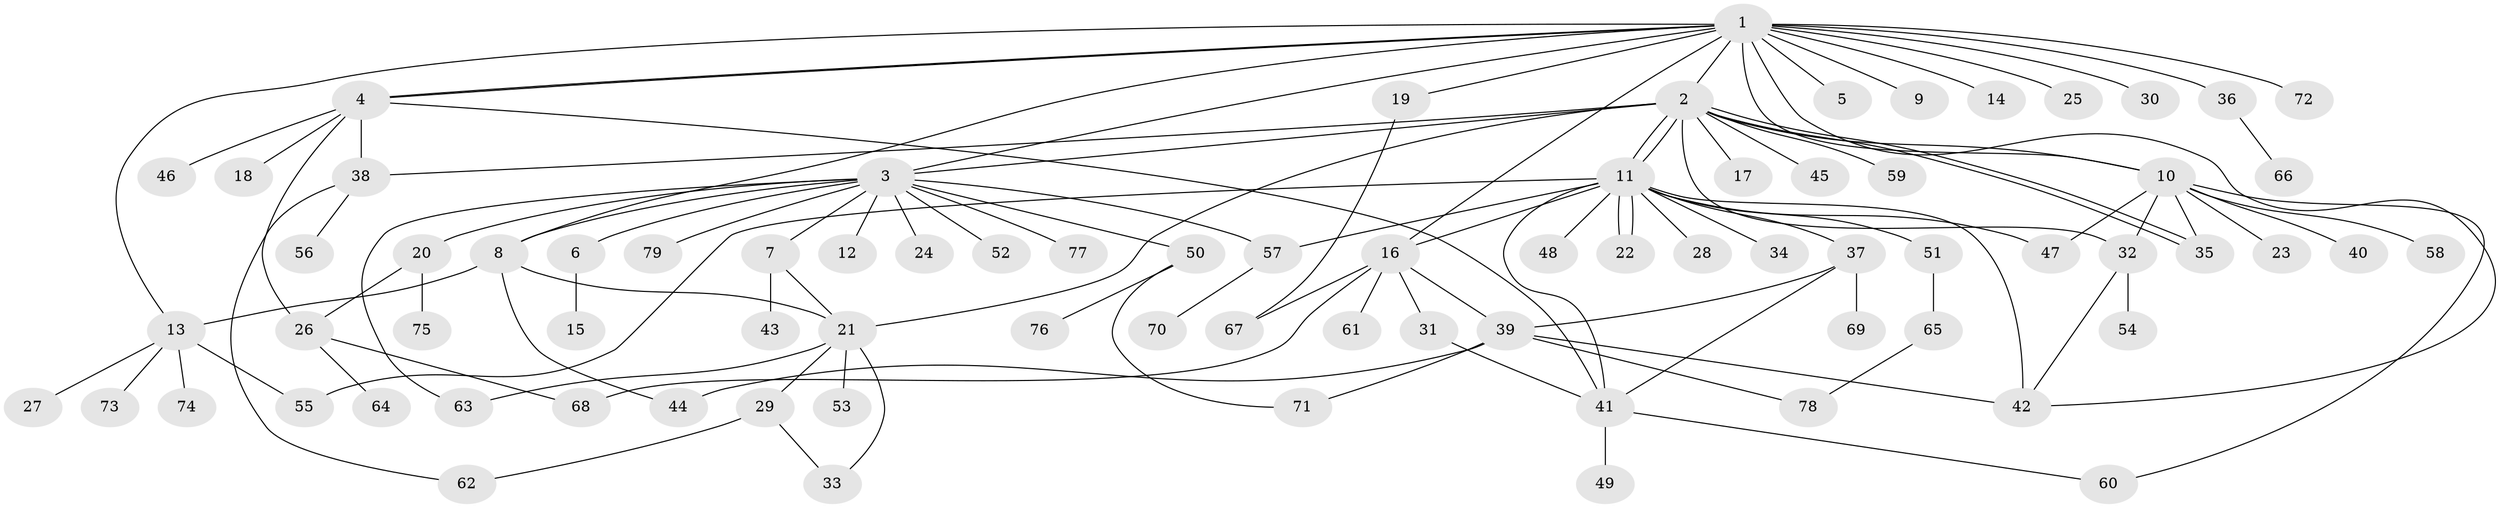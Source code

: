 // coarse degree distribution, {1: 0.6909090909090909, 12: 0.03636363636363636, 7: 0.01818181818181818, 6: 0.01818181818181818, 3: 0.01818181818181818, 2: 0.18181818181818182, 23: 0.01818181818181818, 9: 0.01818181818181818}
// Generated by graph-tools (version 1.1) at 2025/50/03/04/25 21:50:53]
// undirected, 79 vertices, 112 edges
graph export_dot {
graph [start="1"]
  node [color=gray90,style=filled];
  1;
  2;
  3;
  4;
  5;
  6;
  7;
  8;
  9;
  10;
  11;
  12;
  13;
  14;
  15;
  16;
  17;
  18;
  19;
  20;
  21;
  22;
  23;
  24;
  25;
  26;
  27;
  28;
  29;
  30;
  31;
  32;
  33;
  34;
  35;
  36;
  37;
  38;
  39;
  40;
  41;
  42;
  43;
  44;
  45;
  46;
  47;
  48;
  49;
  50;
  51;
  52;
  53;
  54;
  55;
  56;
  57;
  58;
  59;
  60;
  61;
  62;
  63;
  64;
  65;
  66;
  67;
  68;
  69;
  70;
  71;
  72;
  73;
  74;
  75;
  76;
  77;
  78;
  79;
  1 -- 2;
  1 -- 3;
  1 -- 4;
  1 -- 4;
  1 -- 5;
  1 -- 8;
  1 -- 9;
  1 -- 10;
  1 -- 13;
  1 -- 14;
  1 -- 16;
  1 -- 19;
  1 -- 25;
  1 -- 30;
  1 -- 36;
  1 -- 42;
  1 -- 72;
  2 -- 3;
  2 -- 10;
  2 -- 11;
  2 -- 11;
  2 -- 17;
  2 -- 21;
  2 -- 32;
  2 -- 35;
  2 -- 35;
  2 -- 38;
  2 -- 45;
  2 -- 59;
  3 -- 6;
  3 -- 7;
  3 -- 8;
  3 -- 12;
  3 -- 20;
  3 -- 24;
  3 -- 50;
  3 -- 52;
  3 -- 57;
  3 -- 63;
  3 -- 77;
  3 -- 79;
  4 -- 18;
  4 -- 26;
  4 -- 38;
  4 -- 41;
  4 -- 46;
  6 -- 15;
  7 -- 21;
  7 -- 43;
  8 -- 13;
  8 -- 21;
  8 -- 44;
  10 -- 23;
  10 -- 32;
  10 -- 35;
  10 -- 40;
  10 -- 47;
  10 -- 58;
  10 -- 60;
  11 -- 16;
  11 -- 22;
  11 -- 22;
  11 -- 28;
  11 -- 34;
  11 -- 37;
  11 -- 41;
  11 -- 42;
  11 -- 47;
  11 -- 48;
  11 -- 51;
  11 -- 55;
  11 -- 57;
  13 -- 27;
  13 -- 55;
  13 -- 73;
  13 -- 74;
  16 -- 31;
  16 -- 39;
  16 -- 61;
  16 -- 67;
  16 -- 68;
  19 -- 67;
  20 -- 26;
  20 -- 75;
  21 -- 29;
  21 -- 33;
  21 -- 53;
  21 -- 63;
  26 -- 64;
  26 -- 68;
  29 -- 33;
  29 -- 62;
  31 -- 41;
  32 -- 42;
  32 -- 54;
  36 -- 66;
  37 -- 39;
  37 -- 41;
  37 -- 69;
  38 -- 56;
  38 -- 62;
  39 -- 42;
  39 -- 44;
  39 -- 71;
  39 -- 78;
  41 -- 49;
  41 -- 60;
  50 -- 71;
  50 -- 76;
  51 -- 65;
  57 -- 70;
  65 -- 78;
}
